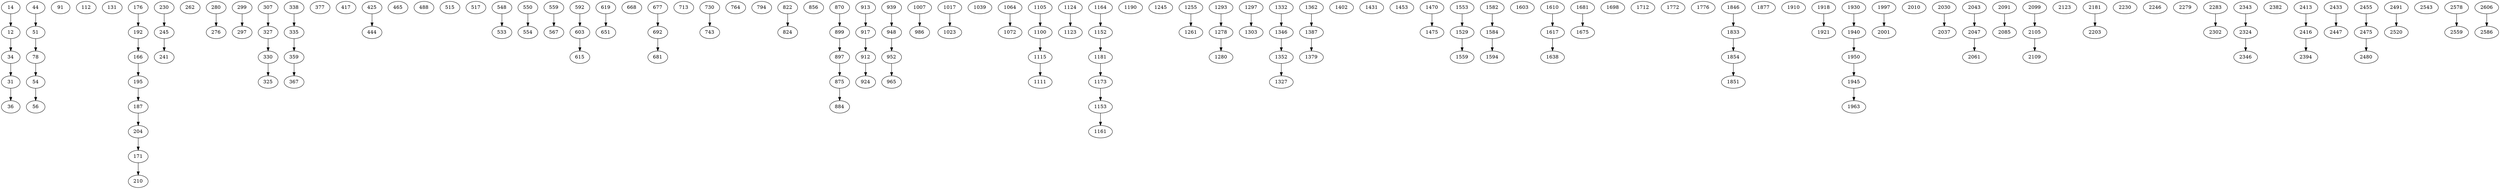 strict digraph  {
14;
12 [contraction="{29: {}}"];
34;
31;
36 [contraction="{41: {}}"];
44;
51 [contraction="{69: {}}"];
78;
54;
56;
91;
112;
131 [contraction="{149: {}}"];
176 [contraction="{181: {}}"];
192;
166;
195;
187;
204;
171;
210;
230;
245;
241;
262;
280;
276;
299 [contraction="{301: {}}"];
297;
307;
327 [contraction="{323: {}}"];
330;
325;
338;
335;
359;
367;
377 [contraction="{382: {'contraction': {394: {}}}}"];
417;
425;
444;
465 [contraction="{476: {}}"];
488 [contraction="{503: {'contraction': {506: {'contraction': {496: {}}}}}}"];
515;
517;
548;
533;
550;
554 [contraction="{553: {}}"];
559 [contraction="{563: {'contraction': {562: {}}}}"];
567 [contraction="{570: {}}"];
592;
603;
615;
619;
651;
668;
677 [contraction="{690: {'contraction': {691: {'contraction': {686: {'contraction': {687: {'contraction': {688: {'contraction': {689: {}}}}}}}}}}}}"];
692;
681;
713;
730;
743;
764;
794 [contraction="{802: {}}"];
822 [contraction="{821: {}}"];
824;
856;
870;
899 [contraction="{876: {}}"];
897;
875;
884;
913;
917;
912;
924 [contraction="{922: {}}"];
939 [contraction="{943: {}}"];
948;
952;
965;
1007 [contraction="{1006: {}}"];
986 [contraction="{996: {}}"];
1017 [contraction="{1019: {}}"];
1023;
1039;
1064;
1072;
1105;
1100 [contraction="{1106: {'contraction': {1101: {'contraction': {1102: {}}}}}}"];
1115;
1111;
1124;
1123;
1164;
1152;
1181;
1173;
1153;
1161;
1190;
1245 [contraction="{1252: {}}"];
1255;
1261 [contraction="{1269: {}}"];
1293;
1278;
1280 [contraction="{1281: {'contraction': {1282: {'contraction': {1283: {}}}}}}"];
1297;
1303;
1332;
1346 [contraction="{1345: {'contraction': {1349: {}}}}"];
1352;
1327;
1362;
1387;
1379;
1402;
1431;
1453;
1470;
1475 [contraction="{1466: {'contraction': {1496: {}}}}"];
1553;
1529 [contraction="{1556: {}}"];
1559;
1582;
1584 [contraction="{1591: {'contraction': {1568: {}}}}"];
1594;
1603;
1610;
1617;
1638 [contraction="{1652: {}}"];
1681;
1675;
1698 [contraction="{1704: {}}"];
1712;
1772;
1776 [contraction="{1797: {'contraction': {1780: {'contraction': {1789: {'contraction': {1802: {'contraction': {1810: {'contraction': {1817: {'contraction': {1779: {'contraction': {1791: {'contraction': {1794: {'contraction': {1795: {'contraction': {1800: {'contraction': {1804: {'contraction': {1807: {'contraction': {1808: {}}}}}}}}}}}}}}}}}}}}}}}}}}}}"];
1846;
1833;
1854;
1851;
1877 [contraction="{1876: {'contraction': {1879: {'contraction': {1884: {}}}}}}"];
1910;
1918;
1921;
1930;
1940;
1950;
1945 [contraction="{1971: {'contraction': {1985: {}}}}"];
1963;
1997;
2001 [contraction="{2003: {}}"];
2010 [contraction="{2009: {'contraction': {2013: {}}}}"];
2037;
2030;
2043;
2047 [contraction="{2056: {}}"];
2061;
2091;
2085;
2099;
2105;
2109;
2123 [contraction="{2158: {'contraction': {2144: {}}}}"];
2181 [contraction="{2196: {}}"];
2203;
2230;
2246;
2279;
2283 [contraction="{2290: {}}"];
2302 [contraction="{2305: {}}"];
2343;
2324;
2346;
2382;
2413;
2416;
2394 [contraction="{2396: {}}"];
2433;
2447;
2455 [contraction="{2458: {}}"];
2475;
2480;
2491 [contraction="{2496: {}}"];
2520;
2543 [contraction="{2542: {}}"];
2578;
2559;
2606;
2586 [contraction="{2598: {}}"];
14 -> 12  [action=""];
12 -> 34  [action=""];
34 -> 31  [action=""];
31 -> 36  [action=""];
44 -> 51  [action=""];
51 -> 78  [action=""];
78 -> 54  [action=""];
54 -> 56  [action=""];
176 -> 192  [action=""];
192 -> 166  [action=""];
166 -> 195  [action=""];
195 -> 187  [action=""];
187 -> 204  [action=""];
204 -> 171  [action=""];
171 -> 210  [action=""];
230 -> 245  [action=""];
245 -> 241  [action=""];
280 -> 276  [action=""];
299 -> 297  [action=""];
307 -> 327  [action=""];
327 -> 330  [action=""];
330 -> 325  [action=""];
338 -> 335  [action=""];
335 -> 359  [action=""];
359 -> 367  [action=""];
425 -> 444  [action=""];
548 -> 533  [action=""];
550 -> 554  [action=""];
559 -> 567  [action=""];
592 -> 603  [action=""];
603 -> 615  [action=""];
619 -> 651  [action=""];
677 -> 692  [action=""];
692 -> 681  [action=""];
730 -> 743  [action=""];
822 -> 824  [action=""];
870 -> 899  [action=""];
899 -> 897  [action=""];
897 -> 875  [action=""];
875 -> 884  [action=""];
913 -> 917  [action=""];
917 -> 912  [action=""];
912 -> 924  [action=""];
939 -> 948  [action=""];
948 -> 952  [action=""];
952 -> 965  [action=""];
1007 -> 986  [action=""];
1017 -> 1023  [action=""];
1064 -> 1072  [action=""];
1105 -> 1100  [action=""];
1100 -> 1115  [action=""];
1115 -> 1111  [action=""];
1124 -> 1123  [action=""];
1164 -> 1152  [action=""];
1152 -> 1181  [action=""];
1181 -> 1173  [action=""];
1173 -> 1153  [action=""];
1153 -> 1161  [action=""];
1255 -> 1261  [action=""];
1293 -> 1278  [action=""];
1278 -> 1280  [action=""];
1297 -> 1303  [action=""];
1332 -> 1346  [action=""];
1346 -> 1352  [action=""];
1352 -> 1327  [action=""];
1362 -> 1387  [action=""];
1387 -> 1379  [action=""];
1470 -> 1475  [action=""];
1553 -> 1529  [action=""];
1529 -> 1559  [action=""];
1582 -> 1584  [action=""];
1584 -> 1594  [action=""];
1610 -> 1617  [action=""];
1617 -> 1638  [action=""];
1681 -> 1675  [action=""];
1846 -> 1833  [action=""];
1833 -> 1854  [action=""];
1854 -> 1851  [action=""];
1918 -> 1921  [action=""];
1930 -> 1940  [action=""];
1940 -> 1950  [action=""];
1950 -> 1945  [action=""];
1945 -> 1963  [action=""];
1997 -> 2001  [action=""];
2030 -> 2037  [action=""];
2043 -> 2047  [action=""];
2047 -> 2061  [action=""];
2091 -> 2085  [action=""];
2099 -> 2105  [action=""];
2105 -> 2109  [action=""];
2181 -> 2203  [action=""];
2283 -> 2302  [action=""];
2343 -> 2324  [action=""];
2324 -> 2346  [action=""];
2413 -> 2416  [action=""];
2416 -> 2394  [action=""];
2433 -> 2447  [action=""];
2455 -> 2475  [action=""];
2475 -> 2480  [action=""];
2491 -> 2520  [action=""];
2578 -> 2559  [action=""];
2606 -> 2586  [action=""];
}
